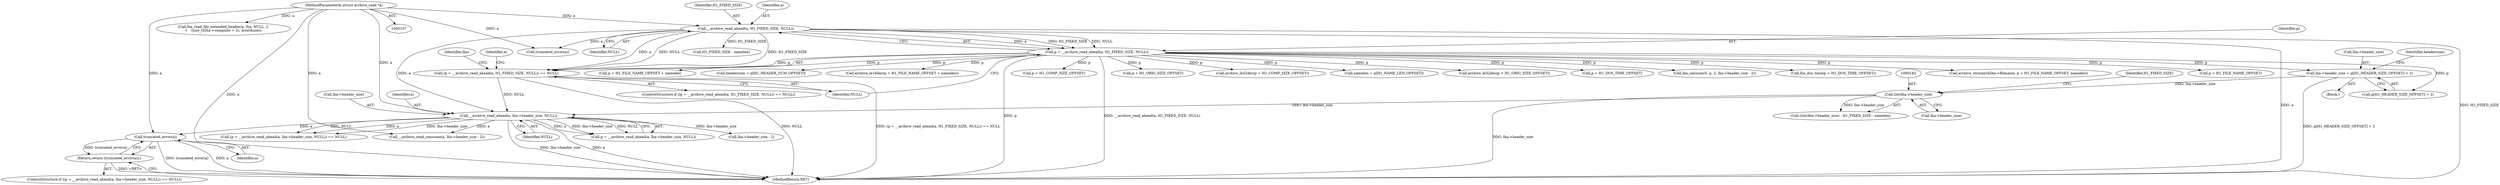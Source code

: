 digraph "0_libarchive_98dcbbf0bf4854bf987557e55e55fff7abbf3ea9@pointer" {
"1000210" [label="(Call,truncated_error(a))"];
"1000202" [label="(Call,__archive_read_ahead(a, lha->header_size, NULL))"];
"1000127" [label="(Call,__archive_read_ahead(a, H1_FIXED_SIZE, NULL))"];
"1000108" [label="(MethodParameterIn,struct archive_read *a)"];
"1000181" [label="(Call,(int)lha->header_size)"];
"1000135" [label="(Call,lha->header_size = p[H1_HEADER_SIZE_OFFSET] + 2)"];
"1000125" [label="(Call,p = __archive_read_ahead(a, H1_FIXED_SIZE, NULL))"];
"1000124" [label="(Call,(p = __archive_read_ahead(a, H1_FIXED_SIZE, NULL)) == NULL)"];
"1000209" [label="(Return,return (truncated_error(a));)"];
"1000244" [label="(Call,archive_le16dec(p + H1_FILE_NAME_OFFSET + namelen))"];
"1000154" [label="(Call,p + H1_COMP_SIZE_OFFSET)"];
"1000180" [label="(Call,((int)lha->header_size) - H1_FIXED_SIZE - namelen)"];
"1000162" [label="(Call,p + H1_ORIG_SIZE_OFFSET)"];
"1000200" [label="(Call,p = __archive_read_ahead(a, lha->header_size, NULL))"];
"1000183" [label="(Call,lha->header_size)"];
"1000110" [label="(Block,)"];
"1000153" [label="(Call,archive_le32dec(p + H1_COMP_SIZE_OFFSET))"];
"1000108" [label="(MethodParameterIn,struct archive_read *a)"];
"1000123" [label="(ControlStructure,if ((p = __archive_read_ahead(a, H1_FIXED_SIZE, NULL)) == NULL))"];
"1000173" [label="(Call,namelen = p[H1_NAME_LEN_OFFSET])"];
"1000186" [label="(Call,H1_FIXED_SIZE - namelen)"];
"1000136" [label="(Call,lha->header_size)"];
"1000261" [label="(Call,lha->header_size - 2)"];
"1000203" [label="(Identifier,a)"];
"1000161" [label="(Call,archive_le32dec(p + H1_ORIG_SIZE_OFFSET))"];
"1000170" [label="(Call,p + H1_DOS_TIME_OFFSET)"];
"1000129" [label="(Identifier,H1_FIXED_SIZE)"];
"1000135" [label="(Call,lha->header_size = p[H1_HEADER_SIZE_OFFSET] + 2)"];
"1000266" [label="(Call,__archive_read_consume(a, lha->header_size - 2))"];
"1000257" [label="(Call,lha_calcsum(0, p, 2, lha->header_size - 2))"];
"1000169" [label="(Call,lha_dos_time(p + H1_DOS_TIME_OFFSET))"];
"1000209" [label="(Return,return (truncated_error(a));)"];
"1000275" [label="(Call,lha_read_file_extended_header(a, lha, NULL, 2,\n\t    (size_t)(lha->compsize + 2), &extdsize))"];
"1000131" [label="(Identifier,NULL)"];
"1000198" [label="(ControlStructure,if ((p = __archive_read_ahead(a, lha->header_size, NULL)) == NULL))"];
"1000133" [label="(Call,truncated_error(a))"];
"1000202" [label="(Call,__archive_read_ahead(a, lha->header_size, NULL))"];
"1000134" [label="(Identifier,a)"];
"1000211" [label="(Identifier,a)"];
"1000145" [label="(Identifier,headersum)"];
"1000342" [label="(MethodReturn,RET)"];
"1000128" [label="(Identifier,a)"];
"1000187" [label="(Identifier,H1_FIXED_SIZE)"];
"1000207" [label="(Identifier,NULL)"];
"1000126" [label="(Identifier,p)"];
"1000199" [label="(Call,(p = __archive_read_ahead(a, lha->header_size, NULL)) == NULL)"];
"1000125" [label="(Call,p = __archive_read_ahead(a, H1_FIXED_SIZE, NULL))"];
"1000231" [label="(Call,archive_strncpy(&lha->filename, p + H1_FILE_NAME_OFFSET, namelen))"];
"1000139" [label="(Call,p[H1_HEADER_SIZE_OFFSET] + 2)"];
"1000210" [label="(Call,truncated_error(a))"];
"1000137" [label="(Identifier,lha)"];
"1000204" [label="(Call,lha->header_size)"];
"1000127" [label="(Call,__archive_read_ahead(a, H1_FIXED_SIZE, NULL))"];
"1000236" [label="(Call,p + H1_FILE_NAME_OFFSET)"];
"1000130" [label="(Identifier,NULL)"];
"1000245" [label="(Call,p + H1_FILE_NAME_OFFSET + namelen)"];
"1000181" [label="(Call,(int)lha->header_size)"];
"1000124" [label="(Call,(p = __archive_read_ahead(a, H1_FIXED_SIZE, NULL)) == NULL)"];
"1000144" [label="(Call,headersum = p[H1_HEADER_SUM_OFFSET])"];
"1000210" -> "1000209"  [label="AST: "];
"1000210" -> "1000211"  [label="CFG: "];
"1000211" -> "1000210"  [label="AST: "];
"1000209" -> "1000210"  [label="CFG: "];
"1000210" -> "1000342"  [label="DDG: truncated_error(a)"];
"1000210" -> "1000342"  [label="DDG: a"];
"1000210" -> "1000209"  [label="DDG: truncated_error(a)"];
"1000202" -> "1000210"  [label="DDG: a"];
"1000108" -> "1000210"  [label="DDG: a"];
"1000202" -> "1000200"  [label="AST: "];
"1000202" -> "1000207"  [label="CFG: "];
"1000203" -> "1000202"  [label="AST: "];
"1000204" -> "1000202"  [label="AST: "];
"1000207" -> "1000202"  [label="AST: "];
"1000200" -> "1000202"  [label="CFG: "];
"1000202" -> "1000342"  [label="DDG: a"];
"1000202" -> "1000342"  [label="DDG: lha->header_size"];
"1000202" -> "1000199"  [label="DDG: a"];
"1000202" -> "1000199"  [label="DDG: lha->header_size"];
"1000202" -> "1000199"  [label="DDG: NULL"];
"1000202" -> "1000200"  [label="DDG: a"];
"1000202" -> "1000200"  [label="DDG: lha->header_size"];
"1000202" -> "1000200"  [label="DDG: NULL"];
"1000127" -> "1000202"  [label="DDG: a"];
"1000108" -> "1000202"  [label="DDG: a"];
"1000181" -> "1000202"  [label="DDG: lha->header_size"];
"1000124" -> "1000202"  [label="DDG: NULL"];
"1000202" -> "1000261"  [label="DDG: lha->header_size"];
"1000202" -> "1000266"  [label="DDG: a"];
"1000127" -> "1000125"  [label="AST: "];
"1000127" -> "1000130"  [label="CFG: "];
"1000128" -> "1000127"  [label="AST: "];
"1000129" -> "1000127"  [label="AST: "];
"1000130" -> "1000127"  [label="AST: "];
"1000125" -> "1000127"  [label="CFG: "];
"1000127" -> "1000342"  [label="DDG: H1_FIXED_SIZE"];
"1000127" -> "1000342"  [label="DDG: a"];
"1000127" -> "1000124"  [label="DDG: a"];
"1000127" -> "1000124"  [label="DDG: H1_FIXED_SIZE"];
"1000127" -> "1000124"  [label="DDG: NULL"];
"1000127" -> "1000125"  [label="DDG: a"];
"1000127" -> "1000125"  [label="DDG: H1_FIXED_SIZE"];
"1000127" -> "1000125"  [label="DDG: NULL"];
"1000108" -> "1000127"  [label="DDG: a"];
"1000127" -> "1000133"  [label="DDG: a"];
"1000127" -> "1000186"  [label="DDG: H1_FIXED_SIZE"];
"1000108" -> "1000107"  [label="AST: "];
"1000108" -> "1000342"  [label="DDG: a"];
"1000108" -> "1000133"  [label="DDG: a"];
"1000108" -> "1000266"  [label="DDG: a"];
"1000108" -> "1000275"  [label="DDG: a"];
"1000181" -> "1000180"  [label="AST: "];
"1000181" -> "1000183"  [label="CFG: "];
"1000182" -> "1000181"  [label="AST: "];
"1000183" -> "1000181"  [label="AST: "];
"1000187" -> "1000181"  [label="CFG: "];
"1000181" -> "1000342"  [label="DDG: lha->header_size"];
"1000181" -> "1000180"  [label="DDG: lha->header_size"];
"1000135" -> "1000181"  [label="DDG: lha->header_size"];
"1000135" -> "1000110"  [label="AST: "];
"1000135" -> "1000139"  [label="CFG: "];
"1000136" -> "1000135"  [label="AST: "];
"1000139" -> "1000135"  [label="AST: "];
"1000145" -> "1000135"  [label="CFG: "];
"1000135" -> "1000342"  [label="DDG: p[H1_HEADER_SIZE_OFFSET] + 2"];
"1000125" -> "1000135"  [label="DDG: p"];
"1000125" -> "1000124"  [label="AST: "];
"1000126" -> "1000125"  [label="AST: "];
"1000131" -> "1000125"  [label="CFG: "];
"1000125" -> "1000342"  [label="DDG: p"];
"1000125" -> "1000342"  [label="DDG: __archive_read_ahead(a, H1_FIXED_SIZE, NULL)"];
"1000125" -> "1000124"  [label="DDG: p"];
"1000125" -> "1000139"  [label="DDG: p"];
"1000125" -> "1000144"  [label="DDG: p"];
"1000125" -> "1000153"  [label="DDG: p"];
"1000125" -> "1000154"  [label="DDG: p"];
"1000125" -> "1000161"  [label="DDG: p"];
"1000125" -> "1000162"  [label="DDG: p"];
"1000125" -> "1000169"  [label="DDG: p"];
"1000125" -> "1000170"  [label="DDG: p"];
"1000125" -> "1000173"  [label="DDG: p"];
"1000125" -> "1000231"  [label="DDG: p"];
"1000125" -> "1000236"  [label="DDG: p"];
"1000125" -> "1000244"  [label="DDG: p"];
"1000125" -> "1000245"  [label="DDG: p"];
"1000125" -> "1000257"  [label="DDG: p"];
"1000124" -> "1000123"  [label="AST: "];
"1000124" -> "1000131"  [label="CFG: "];
"1000131" -> "1000124"  [label="AST: "];
"1000134" -> "1000124"  [label="CFG: "];
"1000137" -> "1000124"  [label="CFG: "];
"1000124" -> "1000342"  [label="DDG: (p = __archive_read_ahead(a, H1_FIXED_SIZE, NULL)) == NULL"];
"1000124" -> "1000342"  [label="DDG: NULL"];
"1000209" -> "1000198"  [label="AST: "];
"1000342" -> "1000209"  [label="CFG: "];
"1000209" -> "1000342"  [label="DDG: <RET>"];
}
